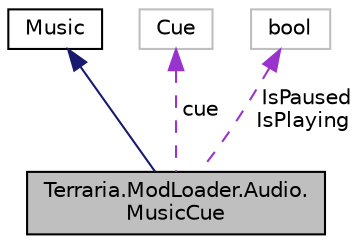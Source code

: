 digraph "Terraria.ModLoader.Audio.MusicCue"
{
  edge [fontname="Helvetica",fontsize="10",labelfontname="Helvetica",labelfontsize="10"];
  node [fontname="Helvetica",fontsize="10",shape=record];
  Node2 [label="Terraria.ModLoader.Audio.\lMusicCue",height=0.2,width=0.4,color="black", fillcolor="grey75", style="filled", fontcolor="black"];
  Node3 -> Node2 [dir="back",color="midnightblue",fontsize="10",style="solid",fontname="Helvetica"];
  Node3 [label="Music",height=0.2,width=0.4,color="black", fillcolor="white", style="filled",URL="$class_terraria_1_1_mod_loader_1_1_audio_1_1_music.html"];
  Node4 -> Node2 [dir="back",color="darkorchid3",fontsize="10",style="dashed",label=" cue" ,fontname="Helvetica"];
  Node4 [label="Cue",height=0.2,width=0.4,color="grey75", fillcolor="white", style="filled"];
  Node5 -> Node2 [dir="back",color="darkorchid3",fontsize="10",style="dashed",label=" IsPaused\nIsPlaying" ,fontname="Helvetica"];
  Node5 [label="bool",height=0.2,width=0.4,color="grey75", fillcolor="white", style="filled"];
}

